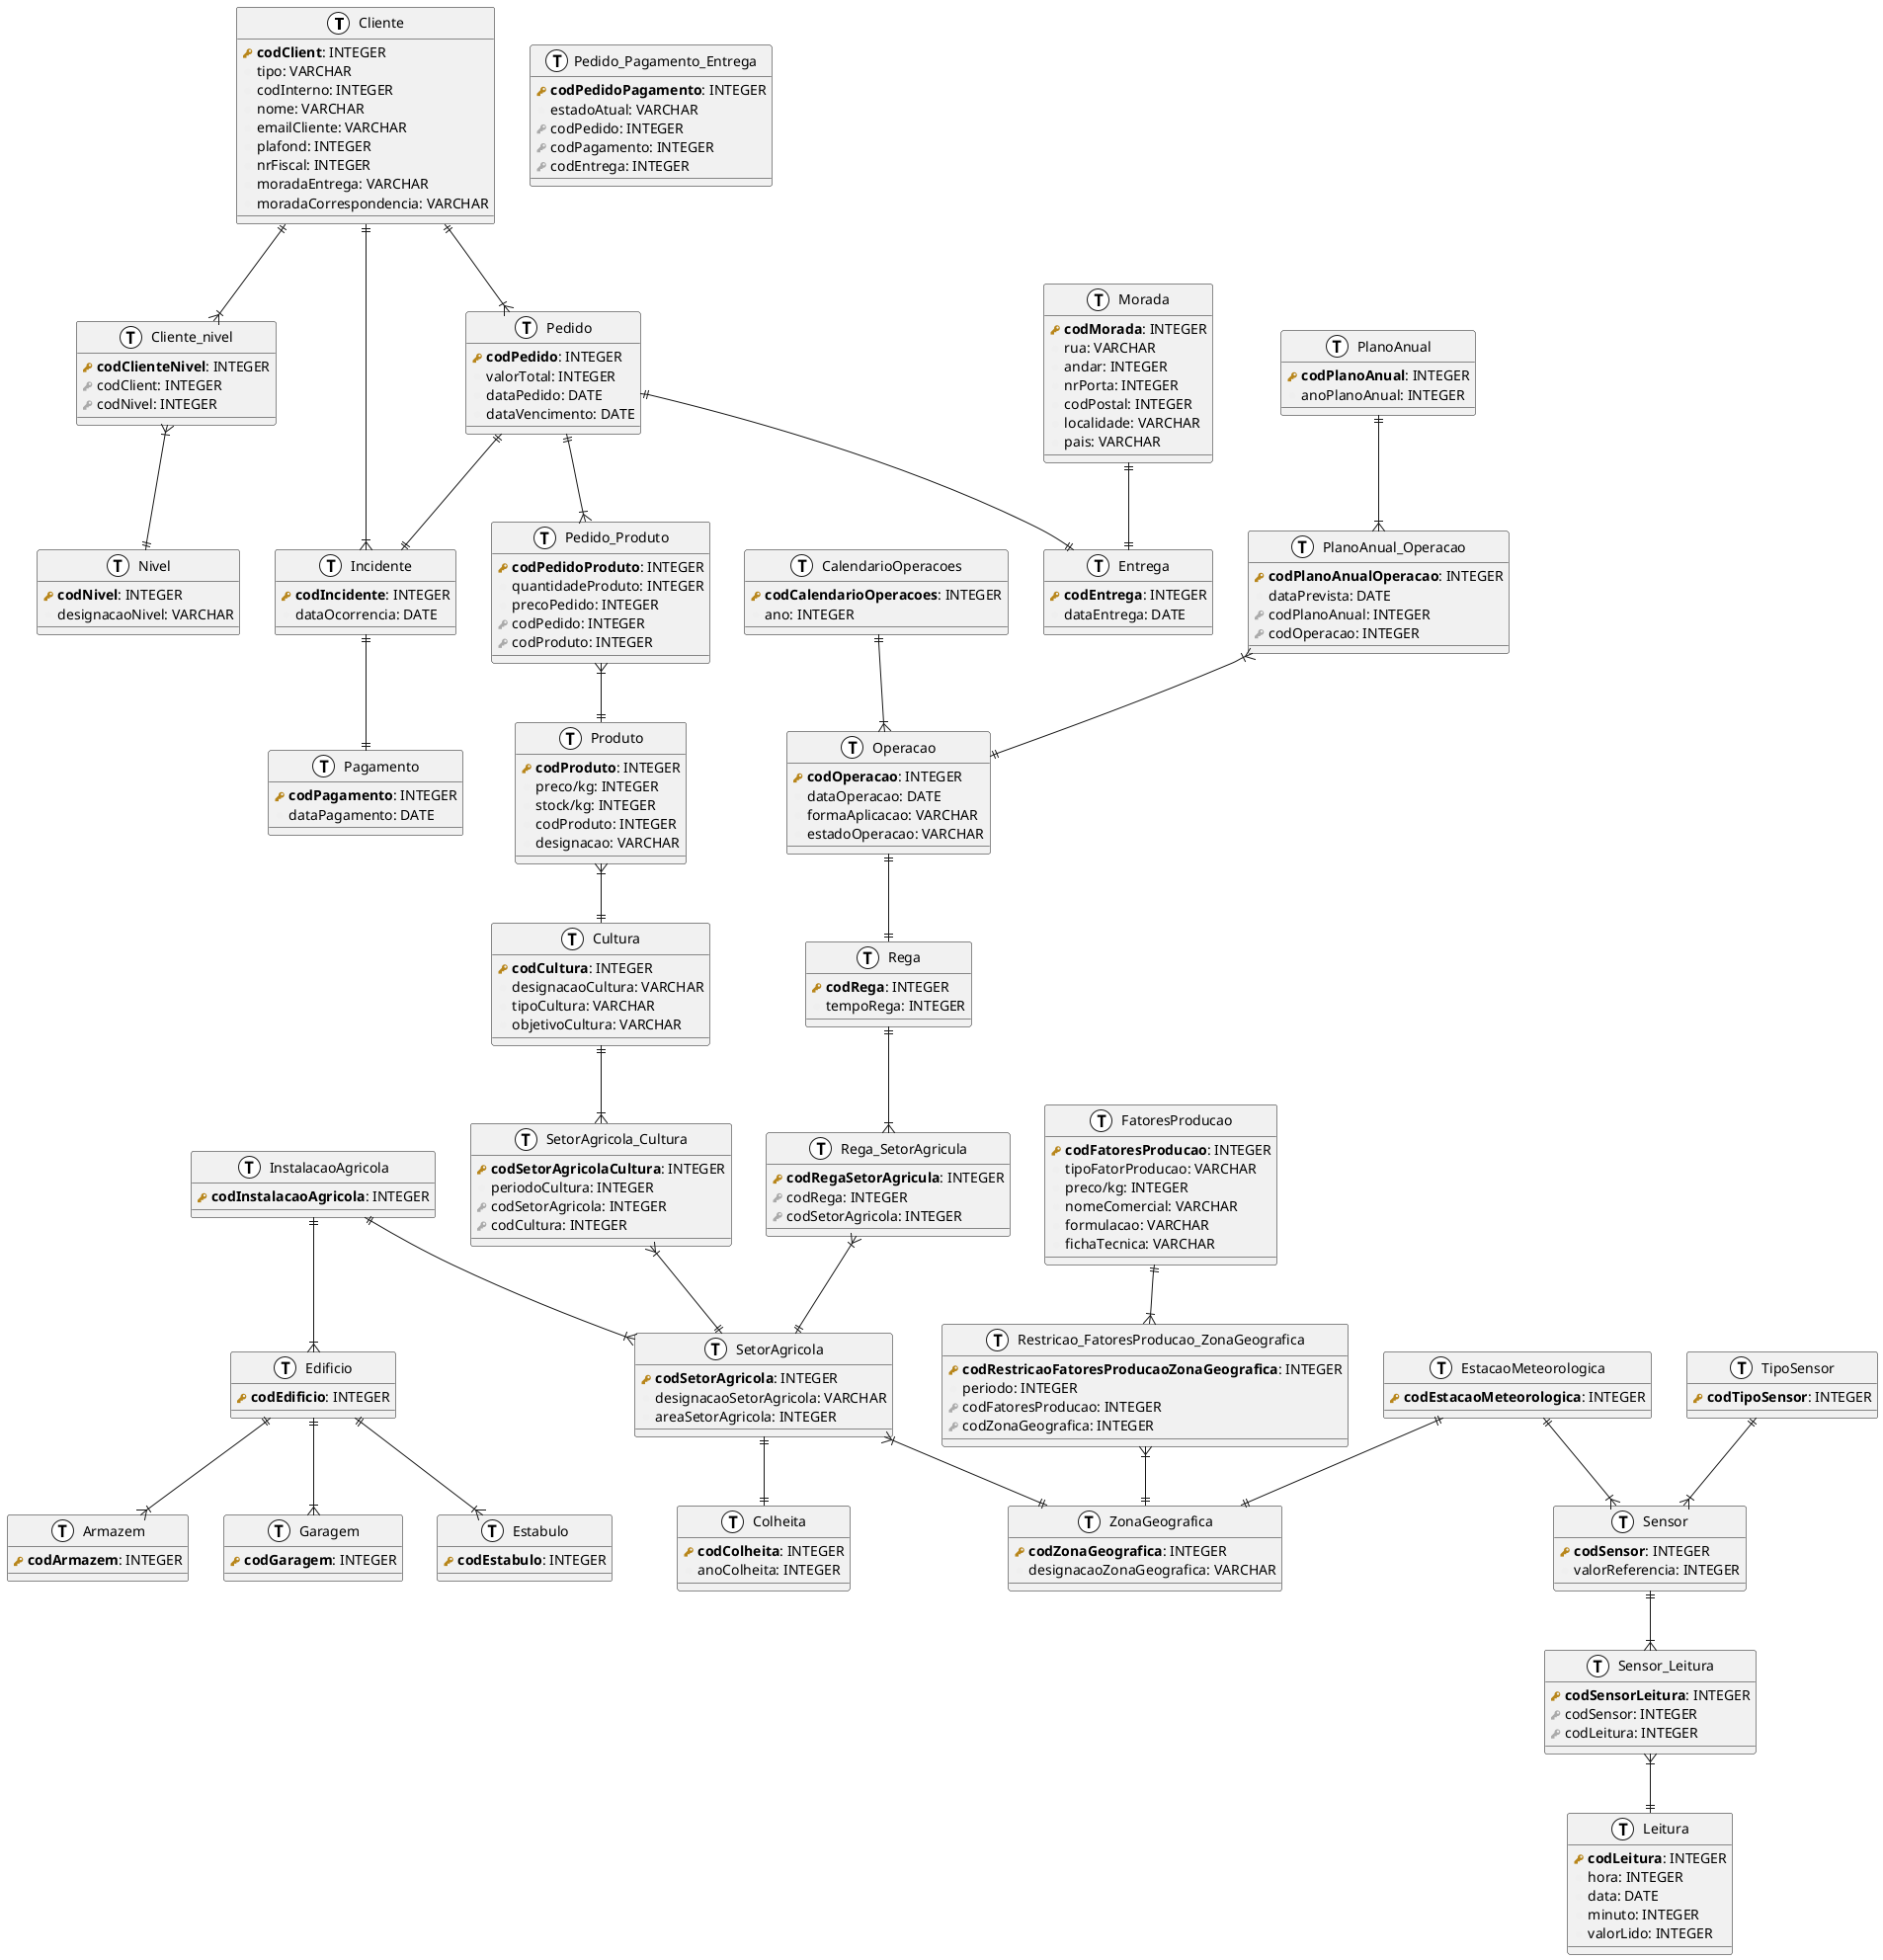 @startuml
!define primary_key(x) <b><color:#b8861b><&key></color> x</b>
!define foreign_key(x) <color:#aaaaaa><&key></color> x
!define column(x) <color:#efefef><&media-record></color> x
!define table(x) entity x << (T, white) >>

' Zero or One	|o--
' Exactly One	||--
' Zero or Many	}o--
' One or Many	}|--

' Entidades com atributos proprios
table( Cliente ) {
    primary_key( codClient ): INTEGER
    column( tipo ): VARCHAR
    column( codInterno ): INTEGER
    column( nome ): VARCHAR
    column( emailCliente ): VARCHAR
    column( plafond ): INTEGER
    column( nrFiscal ): INTEGER
    column( moradaEntrega ): VARCHAR
    column( moradaCorrespondencia ): VARCHAR
}

table( Morada ) {
    primary_key( codMorada ): INTEGER
    column( rua ): VARCHAR
    column( andar ): INTEGER
    column( nrPorta ): INTEGER
    column( codPostal ): INTEGER
    column( localidade ): VARCHAR
    column( pais ): VARCHAR
}

table( Nivel ) {
    primary_key( codNivel ): INTEGER
    column( designacaoNivel ): VARCHAR
}

table( Incidente ) {
    primary_key( codIncidente ): INTEGER
    column( dataOcorrencia ): DATE
}

table( Pedido ) {
    primary_key( codPedido ): INTEGER
    column( valorTotal ): INTEGER
    column( dataPedido ): DATE
    column( dataVencimento ): DATE
}

table( Pagamento ) {
    primary_key( codPagamento ): INTEGER
    column( dataPagamento ): DATE
}

table( Entrega ) {
    primary_key( codEntrega ): INTEGER
    column( dataEntrega ): DATE
}

table( Colheita ) {
    primary_key( codColheita ): INTEGER
    column( anoColheita ): INTEGER
}

table( Produto ) {
    primary_key( codProduto ): INTEGER
    column( preco/kg ): INTEGER
    column( stock/kg ): INTEGER
    column( codProduto ): INTEGER
    column( designacao ): VARCHAR
}

table( Cultura ) {
    primary_key( codCultura ): INTEGER
    column( designacaoCultura ): VARCHAR
    column( tipoCultura ): VARCHAR
    column( objetivoCultura ): VARCHAR
}

table( SetorAgricola ) {
    primary_key( codSetorAgricola ): INTEGER
    column( designacaoSetorAgricola ): VARCHAR
    column( areaSetorAgricola ): INTEGER
}

table( Rega ) {
    primary_key( codRega ): INTEGER
    column( tempoRega ): INTEGER
}

table( Operacao ) {
    primary_key( codOperacao ): INTEGER
    column( dataOperacao ): DATE
    column( formaAplicacao ): VARCHAR
    column( estadoOperacao ): VARCHAR
}

table( PlanoAnual ) {
    primary_key( codPlanoAnual ): INTEGER
    column( anoPlanoAnual ): INTEGER
}

table( ZonaGeografica ) {
    primary_key( codZonaGeografica ): INTEGER
    column( designacaoZonaGeografica ): VARCHAR
}

table( FatoresProducao ) {
    primary_key( codFatoresProducao ): INTEGER
    column( tipoFatorProducao ): VARCHAR
    column( preco/kg ): INTEGER
    column( nomeComercial ): VARCHAR
    column( formulacao ): VARCHAR
    column( fichaTecnica ): VARCHAR
}

table( EstacaoMeteorologica ) {
    primary_key( codEstacaoMeteorologica ): INTEGER
}

table( Sensor ) {
    primary_key( codSensor ): INTEGER
    column( valorReferencia ): INTEGER
}

table( TipoSensor ) {
    primary_key( codTipoSensor ): INTEGER
}

table( Leitura ) {
    primary_key( codLeitura ): INTEGER
    column( hora ): INTEGER
    column( data ): DATE
    column( minuto ): INTEGER
    column( valorLido ): INTEGER
}

table( InstalacaoAgricola ) {
    primary_key( codInstalacaoAgricola ): INTEGER
}

table( CalendarioOperacoes ) {
    primary_key( codCalendarioOperacoes ): INTEGER
    column( ano ): INTEGER
}

table( Edificio ) {
    primary_key( codEdificio ): INTEGER
}

table( Estabulo ) {
    primary_key( codEstabulo ): INTEGER
}

table( Armazem ) {
    primary_key( codArmazem ): INTEGER
}

table( Garagem ) {
    primary_key( codGaragem ): INTEGER
}

' Tabelas que surgiram de relacoes
table( Cliente_nivel ) {
    primary_key( codClienteNivel ): INTEGER
    foreign_key( codClient ): INTEGER
    foreign_key( codNivel ): INTEGER
}

table( Sensor_Leitura) {
    primary_key( codSensorLeitura ): INTEGER
    foreign_key( codSensor ): INTEGER
    foreign_key( codLeitura ): INTEGER
}

table( Restricao_FatoresProducao_ZonaGeografica ) {
    primary_key( codRestricaoFatoresProducaoZonaGeografica ): INTEGER
    column( periodo ): INTEGER
    foreign_key( codFatoresProducao ): INTEGER
    foreign_key( codZonaGeografica ): INTEGER
}

table( SetorAgricola_Cultura ) {
    primary_key( codSetorAgricolaCultura ): INTEGER
    column( periodoCultura ): INTEGER
    foreign_key( codSetorAgricola ): INTEGER
    foreign_key( codCultura ): INTEGER
}

table( Pedido_Produto ) {
    primary_key( codPedidoProduto ): INTEGER
    column( quantidadeProduto ): INTEGER
    column( precoPedido ): INTEGER
    foreign_key( codPedido ): INTEGER
    foreign_key( codProduto ): INTEGER
}

table( Pedido_Pagamento_Entrega ) {
    primary_key( codPedidoPagamento ): INTEGER
    column( estadoAtual ): VARCHAR
    foreign_key( codPedido ): INTEGER
    foreign_key( codPagamento ): INTEGER
    foreign_key( codEntrega ): INTEGER
}

table( PlanoAnual_Operacao ) {
    primary_key( codPlanoAnualOperacao ): INTEGER
    column( dataPrevista ): DATE
    foreign_key( codPlanoAnual ): INTEGER
    foreign_key( codOperacao ): INTEGER
}

table( Rega_SetorAgricula ) {
    primary_key( codRegaSetorAgricula ): INTEGER
    foreign_key( codRega ): INTEGER
    foreign_key( codSetorAgricola ): INTEGER
}



' cardinalidades
Cliente ||--|{ Incidente
Cliente ||--|{ Pedido
Edificio ||--|{ Estabulo
Edificio ||--|{ Armazem
Edificio ||--|{ Garagem
InstalacaoAgricola ||--|{ Edificio
Cliente ||--|{ Cliente_nivel
Cliente_nivel }|--|| Nivel
InstalacaoAgricola ||--|{ SetorAgricola
SetorAgricola ||--|| Colheita
Cultura ||--|{ SetorAgricola_Cultura
SetorAgricola_Cultura }|--|| SetorAgricola
Pedido ||--|{ Pedido_Produto
Pedido_Produto }|--|| Produto
EstacaoMeteorologica ||--|| ZonaGeografica
EstacaoMeteorologica ||--|{ Sensor
TipoSensor ||--|{ Sensor
Sensor ||--|{ Sensor_Leitura
Sensor_Leitura }|--|| Leitura
Pedido ||--|| Incidente
Morada ||--|| Entrega
Pedido ||--|| Entrega
Produto }|--|| Cultura
Operacao ||--|| Rega
CalendarioOperacoes ||--|{ Operacao
FatoresProducao ||--|{ Restricao_FatoresProducao_ZonaGeografica
Restricao_FatoresProducao_ZonaGeografica }|--|| ZonaGeografica
Incidente ||--|| Pagamento
SetorAgricola }|--|| ZonaGeografica
PlanoAnual ||--|{ PlanoAnual_Operacao
PlanoAnual_Operacao }|--|| Operacao
Rega ||--|{ Rega_SetorAgricula
Rega_SetorAgricula }|--|| SetorAgricola

@enduml